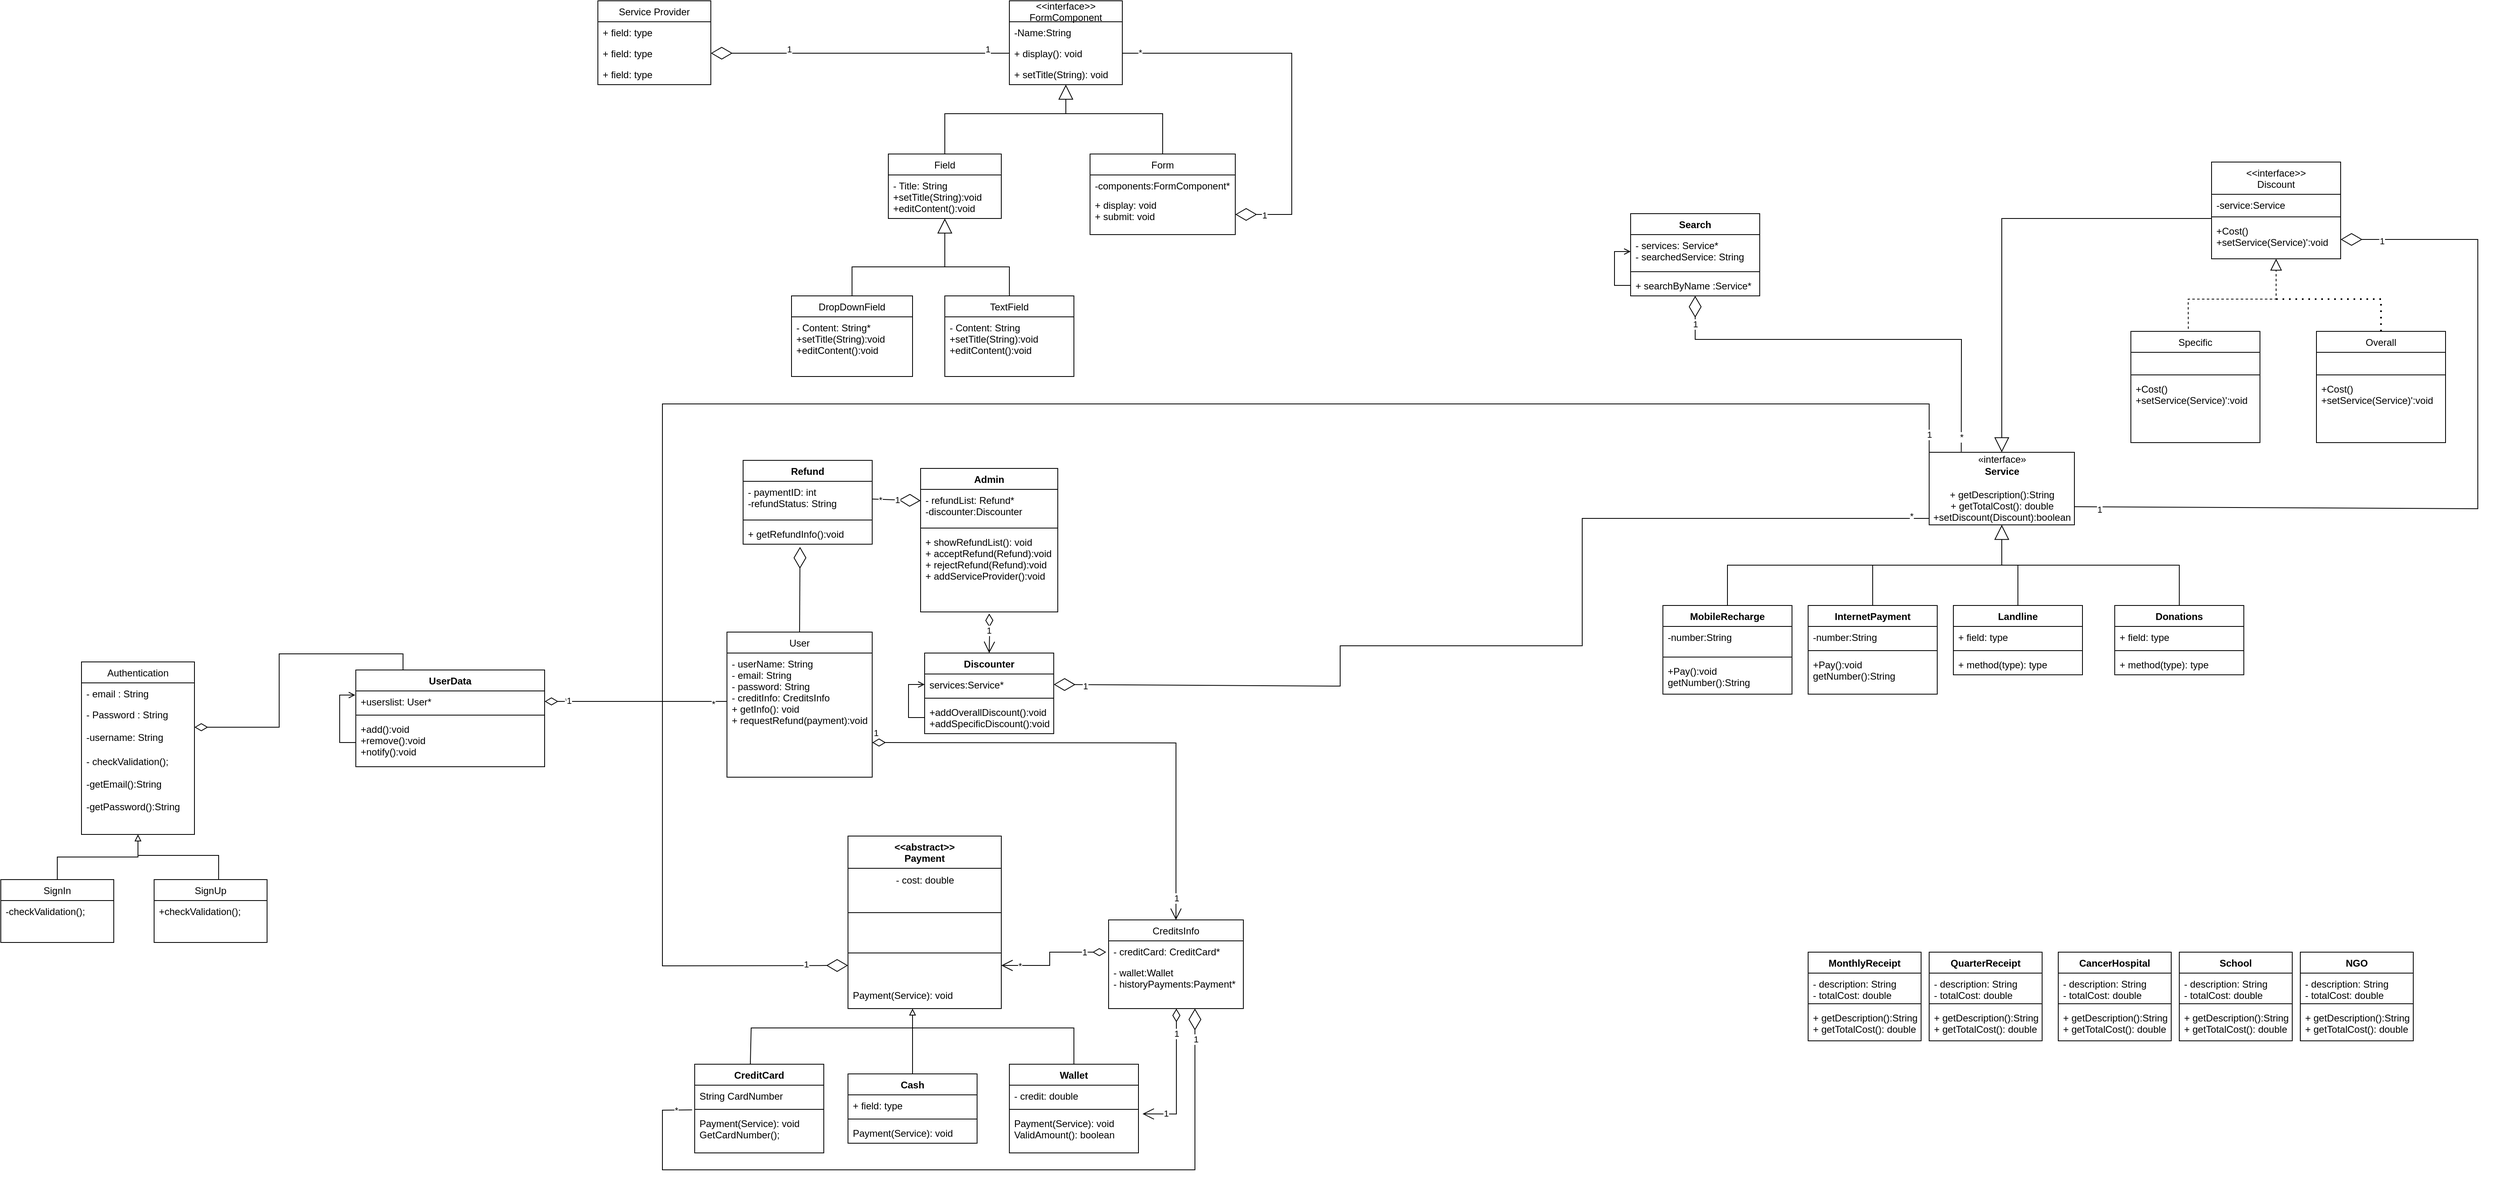 <mxfile version="20.2.3" type="device"><diagram id="C5RBs43oDa-KdzZeNtuy" name="Page-1"><mxGraphModel dx="3666" dy="1890" grid="1" gridSize="10" guides="1" tooltips="1" connect="1" arrows="1" fold="1" page="1" pageScale="1" pageWidth="827" pageHeight="1169" math="0" shadow="0"><root><mxCell id="WIyWlLk6GJQsqaUBKTNV-0"/><mxCell id="WIyWlLk6GJQsqaUBKTNV-1" parent="WIyWlLk6GJQsqaUBKTNV-0"/><mxCell id="HefQ7iWoNvamnwe7MAIj-0" value="«interface»&lt;br&gt;&lt;b&gt;Service&lt;/b&gt;&lt;br&gt;&lt;br&gt;+ getDescription():String&lt;br&gt;+ getTotalCost(): double&lt;br&gt;+setDiscount(Discount):boolean" style="html=1;" parent="WIyWlLk6GJQsqaUBKTNV-1" vertex="1"><mxGeometry x="50" y="20" width="180" height="90" as="geometry"/></mxCell><mxCell id="gguCtRgFCR32gt8CddoW-0" value="MonthlyReceipt" style="swimlane;fontStyle=1;align=center;verticalAlign=top;childLayout=stackLayout;horizontal=1;startSize=26;horizontalStack=0;resizeParent=1;resizeParentMax=0;resizeLast=0;collapsible=1;marginBottom=0;" parent="WIyWlLk6GJQsqaUBKTNV-1" vertex="1"><mxGeometry x="-100" y="640" width="140" height="110" as="geometry"/></mxCell><mxCell id="gguCtRgFCR32gt8CddoW-1" value="- description: String&#10;- totalCost: double" style="text;strokeColor=none;fillColor=none;align=left;verticalAlign=top;spacingLeft=4;spacingRight=4;overflow=hidden;rotatable=0;points=[[0,0.5],[1,0.5]];portConstraint=eastwest;" parent="gguCtRgFCR32gt8CddoW-0" vertex="1"><mxGeometry y="26" width="140" height="34" as="geometry"/></mxCell><mxCell id="gguCtRgFCR32gt8CddoW-2" value="" style="line;strokeWidth=1;fillColor=none;align=left;verticalAlign=middle;spacingTop=-1;spacingLeft=3;spacingRight=3;rotatable=0;labelPosition=right;points=[];portConstraint=eastwest;" parent="gguCtRgFCR32gt8CddoW-0" vertex="1"><mxGeometry y="60" width="140" height="8" as="geometry"/></mxCell><mxCell id="gguCtRgFCR32gt8CddoW-3" value="+ getDescription():String&#10;+ getTotalCost(): double" style="text;strokeColor=none;fillColor=none;align=left;verticalAlign=top;spacingLeft=4;spacingRight=4;overflow=hidden;rotatable=0;points=[[0,0.5],[1,0.5]];portConstraint=eastwest;" parent="gguCtRgFCR32gt8CddoW-0" vertex="1"><mxGeometry y="68" width="140" height="42" as="geometry"/></mxCell><mxCell id="gguCtRgFCR32gt8CddoW-4" value="QuarterReceipt" style="swimlane;fontStyle=1;align=center;verticalAlign=top;childLayout=stackLayout;horizontal=1;startSize=26;horizontalStack=0;resizeParent=1;resizeParentMax=0;resizeLast=0;collapsible=1;marginBottom=0;" parent="WIyWlLk6GJQsqaUBKTNV-1" vertex="1"><mxGeometry x="50" y="640" width="140" height="110" as="geometry"/></mxCell><mxCell id="gguCtRgFCR32gt8CddoW-5" value="- description: String&#10;- totalCost: double" style="text;strokeColor=none;fillColor=none;align=left;verticalAlign=top;spacingLeft=4;spacingRight=4;overflow=hidden;rotatable=0;points=[[0,0.5],[1,0.5]];portConstraint=eastwest;" parent="gguCtRgFCR32gt8CddoW-4" vertex="1"><mxGeometry y="26" width="140" height="34" as="geometry"/></mxCell><mxCell id="gguCtRgFCR32gt8CddoW-6" value="" style="line;strokeWidth=1;fillColor=none;align=left;verticalAlign=middle;spacingTop=-1;spacingLeft=3;spacingRight=3;rotatable=0;labelPosition=right;points=[];portConstraint=eastwest;" parent="gguCtRgFCR32gt8CddoW-4" vertex="1"><mxGeometry y="60" width="140" height="8" as="geometry"/></mxCell><mxCell id="gguCtRgFCR32gt8CddoW-7" value="+ getDescription():String&#10;+ getTotalCost(): double" style="text;strokeColor=none;fillColor=none;align=left;verticalAlign=top;spacingLeft=4;spacingRight=4;overflow=hidden;rotatable=0;points=[[0,0.5],[1,0.5]];portConstraint=eastwest;" parent="gguCtRgFCR32gt8CddoW-4" vertex="1"><mxGeometry y="68" width="140" height="42" as="geometry"/></mxCell><mxCell id="gguCtRgFCR32gt8CddoW-10" value="NGO" style="swimlane;fontStyle=1;align=center;verticalAlign=top;childLayout=stackLayout;horizontal=1;startSize=26;horizontalStack=0;resizeParent=1;resizeParentMax=0;resizeLast=0;collapsible=1;marginBottom=0;" parent="WIyWlLk6GJQsqaUBKTNV-1" vertex="1"><mxGeometry x="510" y="640" width="140" height="110" as="geometry"/></mxCell><mxCell id="gguCtRgFCR32gt8CddoW-11" value="- description: String&#10;- totalCost: double" style="text;strokeColor=none;fillColor=none;align=left;verticalAlign=top;spacingLeft=4;spacingRight=4;overflow=hidden;rotatable=0;points=[[0,0.5],[1,0.5]];portConstraint=eastwest;" parent="gguCtRgFCR32gt8CddoW-10" vertex="1"><mxGeometry y="26" width="140" height="34" as="geometry"/></mxCell><mxCell id="gguCtRgFCR32gt8CddoW-12" value="" style="line;strokeWidth=1;fillColor=none;align=left;verticalAlign=middle;spacingTop=-1;spacingLeft=3;spacingRight=3;rotatable=0;labelPosition=right;points=[];portConstraint=eastwest;" parent="gguCtRgFCR32gt8CddoW-10" vertex="1"><mxGeometry y="60" width="140" height="8" as="geometry"/></mxCell><mxCell id="gguCtRgFCR32gt8CddoW-13" value="+ getDescription():String&#10;+ getTotalCost(): double" style="text;strokeColor=none;fillColor=none;align=left;verticalAlign=top;spacingLeft=4;spacingRight=4;overflow=hidden;rotatable=0;points=[[0,0.5],[1,0.5]];portConstraint=eastwest;" parent="gguCtRgFCR32gt8CddoW-10" vertex="1"><mxGeometry y="68" width="140" height="42" as="geometry"/></mxCell><mxCell id="gguCtRgFCR32gt8CddoW-14" value="CancerHospital" style="swimlane;fontStyle=1;align=center;verticalAlign=top;childLayout=stackLayout;horizontal=1;startSize=26;horizontalStack=0;resizeParent=1;resizeParentMax=0;resizeLast=0;collapsible=1;marginBottom=0;" parent="WIyWlLk6GJQsqaUBKTNV-1" vertex="1"><mxGeometry x="210" y="640" width="140" height="110" as="geometry"/></mxCell><mxCell id="gguCtRgFCR32gt8CddoW-15" value="- description: String&#10;- totalCost: double" style="text;strokeColor=none;fillColor=none;align=left;verticalAlign=top;spacingLeft=4;spacingRight=4;overflow=hidden;rotatable=0;points=[[0,0.5],[1,0.5]];portConstraint=eastwest;" parent="gguCtRgFCR32gt8CddoW-14" vertex="1"><mxGeometry y="26" width="140" height="34" as="geometry"/></mxCell><mxCell id="gguCtRgFCR32gt8CddoW-16" value="" style="line;strokeWidth=1;fillColor=none;align=left;verticalAlign=middle;spacingTop=-1;spacingLeft=3;spacingRight=3;rotatable=0;labelPosition=right;points=[];portConstraint=eastwest;" parent="gguCtRgFCR32gt8CddoW-14" vertex="1"><mxGeometry y="60" width="140" height="8" as="geometry"/></mxCell><mxCell id="gguCtRgFCR32gt8CddoW-17" value="+ getDescription():String&#10;+ getTotalCost(): double" style="text;strokeColor=none;fillColor=none;align=left;verticalAlign=top;spacingLeft=4;spacingRight=4;overflow=hidden;rotatable=0;points=[[0,0.5],[1,0.5]];portConstraint=eastwest;" parent="gguCtRgFCR32gt8CddoW-14" vertex="1"><mxGeometry y="68" width="140" height="42" as="geometry"/></mxCell><mxCell id="gguCtRgFCR32gt8CddoW-18" value="School" style="swimlane;fontStyle=1;align=center;verticalAlign=top;childLayout=stackLayout;horizontal=1;startSize=26;horizontalStack=0;resizeParent=1;resizeParentMax=0;resizeLast=0;collapsible=1;marginBottom=0;" parent="WIyWlLk6GJQsqaUBKTNV-1" vertex="1"><mxGeometry x="360" y="640" width="140" height="110" as="geometry"/></mxCell><mxCell id="gguCtRgFCR32gt8CddoW-19" value="- description: String&#10;- totalCost: double" style="text;strokeColor=none;fillColor=none;align=left;verticalAlign=top;spacingLeft=4;spacingRight=4;overflow=hidden;rotatable=0;points=[[0,0.5],[1,0.5]];portConstraint=eastwest;" parent="gguCtRgFCR32gt8CddoW-18" vertex="1"><mxGeometry y="26" width="140" height="34" as="geometry"/></mxCell><mxCell id="gguCtRgFCR32gt8CddoW-20" value="" style="line;strokeWidth=1;fillColor=none;align=left;verticalAlign=middle;spacingTop=-1;spacingLeft=3;spacingRight=3;rotatable=0;labelPosition=right;points=[];portConstraint=eastwest;" parent="gguCtRgFCR32gt8CddoW-18" vertex="1"><mxGeometry y="60" width="140" height="8" as="geometry"/></mxCell><mxCell id="gguCtRgFCR32gt8CddoW-21" value="+ getDescription():String&#10;+ getTotalCost(): double" style="text;strokeColor=none;fillColor=none;align=left;verticalAlign=top;spacingLeft=4;spacingRight=4;overflow=hidden;rotatable=0;points=[[0,0.5],[1,0.5]];portConstraint=eastwest;" parent="gguCtRgFCR32gt8CddoW-18" vertex="1"><mxGeometry y="68" width="140" height="42" as="geometry"/></mxCell><mxCell id="gguCtRgFCR32gt8CddoW-83" value="User" style="swimlane;fontStyle=0;childLayout=stackLayout;horizontal=1;startSize=26;fillColor=none;horizontalStack=0;resizeParent=1;resizeParentMax=0;resizeLast=0;collapsible=1;marginBottom=0;" parent="WIyWlLk6GJQsqaUBKTNV-1" vertex="1"><mxGeometry x="-1440" y="243" width="180" height="180" as="geometry"/></mxCell><mxCell id="gguCtRgFCR32gt8CddoW-84" value="- userName: String&#10;- email: String&#10;- password: String&#10;- creditInfo: CreditsInfo&#10;+ getInfo(): void&#10;+ requestRefund(payment):void" style="text;strokeColor=none;fillColor=none;align=left;verticalAlign=top;spacingLeft=4;spacingRight=4;overflow=hidden;rotatable=0;points=[[0,0.5],[1,0.5]];portConstraint=eastwest;" parent="gguCtRgFCR32gt8CddoW-83" vertex="1"><mxGeometry y="26" width="180" height="154" as="geometry"/></mxCell><mxCell id="gguCtRgFCR32gt8CddoW-141" value="&lt;&lt;abstract&gt;&gt;&#10;Payment" style="swimlane;fontStyle=1;align=center;verticalAlign=top;childLayout=stackLayout;horizontal=1;startSize=40;horizontalStack=0;resizeParent=1;resizeParentMax=0;resizeLast=0;collapsible=1;marginBottom=0;" parent="WIyWlLk6GJQsqaUBKTNV-1" vertex="1"><mxGeometry x="-1290" y="496" width="190" height="214" as="geometry"/></mxCell><mxCell id="gguCtRgFCR32gt8CddoW-186" value="&lt;span style=&quot;text-align: left;&quot;&gt;- cost: double&lt;/span&gt;" style="text;html=1;align=center;verticalAlign=middle;resizable=0;points=[];autosize=1;strokeColor=none;fillColor=none;" parent="gguCtRgFCR32gt8CddoW-141" vertex="1"><mxGeometry y="40" width="190" height="30" as="geometry"/></mxCell><mxCell id="gguCtRgFCR32gt8CddoW-245" value="" style="line;strokeWidth=1;fillColor=none;align=left;verticalAlign=middle;spacingTop=-1;spacingLeft=3;spacingRight=3;rotatable=0;labelPosition=right;points=[];portConstraint=eastwest;" parent="gguCtRgFCR32gt8CddoW-141" vertex="1"><mxGeometry y="70" width="190" height="50" as="geometry"/></mxCell><mxCell id="gguCtRgFCR32gt8CddoW-142" value="" style="line;strokeWidth=1;fillColor=none;align=left;verticalAlign=middle;spacingTop=-1;spacingLeft=3;spacingRight=3;rotatable=0;labelPosition=right;points=[];portConstraint=eastwest;" parent="gguCtRgFCR32gt8CddoW-141" vertex="1"><mxGeometry y="120" width="190" height="50" as="geometry"/></mxCell><mxCell id="gguCtRgFCR32gt8CddoW-143" value="&#10;Payment(Service): void" style="text;strokeColor=none;fillColor=none;align=left;verticalAlign=top;spacingLeft=4;spacingRight=4;overflow=hidden;rotatable=0;points=[[0,0.5],[1,0.5]];portConstraint=eastwest;" parent="gguCtRgFCR32gt8CddoW-141" vertex="1"><mxGeometry y="170" width="190" height="44" as="geometry"/></mxCell><mxCell id="gguCtRgFCR32gt8CddoW-144" value="CreditCard" style="swimlane;fontStyle=1;align=center;verticalAlign=top;childLayout=stackLayout;horizontal=1;startSize=26;horizontalStack=0;resizeParent=1;resizeParentMax=0;resizeLast=0;collapsible=1;marginBottom=0;" parent="WIyWlLk6GJQsqaUBKTNV-1" vertex="1"><mxGeometry x="-1480" y="779" width="160" height="110" as="geometry"/></mxCell><mxCell id="gguCtRgFCR32gt8CddoW-145" value="String CardNumber" style="text;strokeColor=none;fillColor=none;align=left;verticalAlign=top;spacingLeft=4;spacingRight=4;overflow=hidden;rotatable=0;points=[[0,0.5],[1,0.5]];portConstraint=eastwest;" parent="gguCtRgFCR32gt8CddoW-144" vertex="1"><mxGeometry y="26" width="160" height="26" as="geometry"/></mxCell><mxCell id="gguCtRgFCR32gt8CddoW-146" value="" style="line;strokeWidth=1;fillColor=none;align=left;verticalAlign=middle;spacingTop=-1;spacingLeft=3;spacingRight=3;rotatable=0;labelPosition=right;points=[];portConstraint=eastwest;" parent="gguCtRgFCR32gt8CddoW-144" vertex="1"><mxGeometry y="52" width="160" height="8" as="geometry"/></mxCell><mxCell id="gguCtRgFCR32gt8CddoW-147" value="Payment(Service): void&#10;GetCardNumber();" style="text;strokeColor=none;fillColor=none;align=left;verticalAlign=top;spacingLeft=4;spacingRight=4;overflow=hidden;rotatable=0;points=[[0,0.5],[1,0.5]];portConstraint=eastwest;" parent="gguCtRgFCR32gt8CddoW-144" vertex="1"><mxGeometry y="60" width="160" height="50" as="geometry"/></mxCell><mxCell id="gguCtRgFCR32gt8CddoW-148" value="" style="endArrow=none;html=1;rounded=0;entryX=0.5;entryY=0;entryDx=0;entryDy=0;exitX=0.431;exitY=-0.004;exitDx=0;exitDy=0;exitPerimeter=0;" parent="WIyWlLk6GJQsqaUBKTNV-1" source="gguCtRgFCR32gt8CddoW-144" target="gguCtRgFCR32gt8CddoW-149" edge="1"><mxGeometry width="50" height="50" relative="1" as="geometry"><mxPoint x="-1450" y="734" as="sourcePoint"/><mxPoint x="-1210" y="734" as="targetPoint"/><Array as="points"><mxPoint x="-1410" y="734"/><mxPoint x="-1330" y="734"/><mxPoint x="-1210" y="734"/></Array></mxGeometry></mxCell><mxCell id="gguCtRgFCR32gt8CddoW-149" value="Cash" style="swimlane;fontStyle=1;align=center;verticalAlign=top;childLayout=stackLayout;horizontal=1;startSize=26;horizontalStack=0;resizeParent=1;resizeParentMax=0;resizeLast=0;collapsible=1;marginBottom=0;" parent="WIyWlLk6GJQsqaUBKTNV-1" vertex="1"><mxGeometry x="-1290" y="791" width="160" height="86" as="geometry"/></mxCell><mxCell id="gguCtRgFCR32gt8CddoW-150" value="+ field: type" style="text;strokeColor=none;fillColor=none;align=left;verticalAlign=top;spacingLeft=4;spacingRight=4;overflow=hidden;rotatable=0;points=[[0,0.5],[1,0.5]];portConstraint=eastwest;" parent="gguCtRgFCR32gt8CddoW-149" vertex="1"><mxGeometry y="26" width="160" height="26" as="geometry"/></mxCell><mxCell id="gguCtRgFCR32gt8CddoW-151" value="" style="line;strokeWidth=1;fillColor=none;align=left;verticalAlign=middle;spacingTop=-1;spacingLeft=3;spacingRight=3;rotatable=0;labelPosition=right;points=[];portConstraint=eastwest;" parent="gguCtRgFCR32gt8CddoW-149" vertex="1"><mxGeometry y="52" width="160" height="8" as="geometry"/></mxCell><mxCell id="gguCtRgFCR32gt8CddoW-152" value="Payment(Service): void" style="text;strokeColor=none;fillColor=none;align=left;verticalAlign=top;spacingLeft=4;spacingRight=4;overflow=hidden;rotatable=0;points=[[0,0.5],[1,0.5]];portConstraint=eastwest;" parent="gguCtRgFCR32gt8CddoW-149" vertex="1"><mxGeometry y="60" width="160" height="26" as="geometry"/></mxCell><mxCell id="gguCtRgFCR32gt8CddoW-153" value="" style="endArrow=none;html=1;rounded=0;entryX=0.5;entryY=0;entryDx=0;entryDy=0;" parent="WIyWlLk6GJQsqaUBKTNV-1" target="gguCtRgFCR32gt8CddoW-154" edge="1"><mxGeometry width="50" height="50" relative="1" as="geometry"><mxPoint x="-1210.0" y="734" as="sourcePoint"/><mxPoint x="-960" y="734" as="targetPoint"/><Array as="points"><mxPoint x="-1010" y="734"/></Array></mxGeometry></mxCell><mxCell id="gguCtRgFCR32gt8CddoW-154" value="Wallet" style="swimlane;fontStyle=1;align=center;verticalAlign=top;childLayout=stackLayout;horizontal=1;startSize=26;horizontalStack=0;resizeParent=1;resizeParentMax=0;resizeLast=0;collapsible=1;marginBottom=0;" parent="WIyWlLk6GJQsqaUBKTNV-1" vertex="1"><mxGeometry x="-1090" y="779" width="160" height="110" as="geometry"/></mxCell><mxCell id="gguCtRgFCR32gt8CddoW-155" value="- credit: double" style="text;strokeColor=none;fillColor=none;align=left;verticalAlign=top;spacingLeft=4;spacingRight=4;overflow=hidden;rotatable=0;points=[[0,0.5],[1,0.5]];portConstraint=eastwest;" parent="gguCtRgFCR32gt8CddoW-154" vertex="1"><mxGeometry y="26" width="160" height="26" as="geometry"/></mxCell><mxCell id="gguCtRgFCR32gt8CddoW-156" value="" style="line;strokeWidth=1;fillColor=none;align=left;verticalAlign=middle;spacingTop=-1;spacingLeft=3;spacingRight=3;rotatable=0;labelPosition=right;points=[];portConstraint=eastwest;" parent="gguCtRgFCR32gt8CddoW-154" vertex="1"><mxGeometry y="52" width="160" height="8" as="geometry"/></mxCell><mxCell id="gguCtRgFCR32gt8CddoW-157" value="Payment(Service): void&#10;ValidAmount(): boolean" style="text;strokeColor=none;fillColor=none;align=left;verticalAlign=top;spacingLeft=4;spacingRight=4;overflow=hidden;rotatable=0;points=[[0,0.5],[1,0.5]];portConstraint=eastwest;" parent="gguCtRgFCR32gt8CddoW-154" vertex="1"><mxGeometry y="60" width="160" height="50" as="geometry"/></mxCell><mxCell id="gguCtRgFCR32gt8CddoW-158" style="edgeStyle=orthogonalEdgeStyle;rounded=0;orthogonalLoop=1;jettySize=auto;html=1;endArrow=block;endFill=0;" parent="WIyWlLk6GJQsqaUBKTNV-1" edge="1"><mxGeometry relative="1" as="geometry"><mxPoint x="-1210" y="710" as="targetPoint"/><mxPoint x="-1210.0" y="739" as="sourcePoint"/><Array as="points"><mxPoint x="-1210" y="730"/><mxPoint x="-1210" y="730"/></Array></mxGeometry></mxCell><mxCell id="gguCtRgFCR32gt8CddoW-181" value="CreditsInfo" style="swimlane;fontStyle=0;childLayout=stackLayout;horizontal=1;startSize=26;fillColor=none;horizontalStack=0;resizeParent=1;resizeParentMax=0;resizeLast=0;collapsible=1;marginBottom=0;" parent="WIyWlLk6GJQsqaUBKTNV-1" vertex="1"><mxGeometry x="-967" y="600" width="167" height="110" as="geometry"/></mxCell><mxCell id="gguCtRgFCR32gt8CddoW-182" value="- creditCard: CreditCard*" style="text;strokeColor=none;fillColor=none;align=left;verticalAlign=top;spacingLeft=4;spacingRight=4;overflow=hidden;rotatable=0;points=[[0,0.5],[1,0.5]];portConstraint=eastwest;" parent="gguCtRgFCR32gt8CddoW-181" vertex="1"><mxGeometry y="26" width="167" height="26" as="geometry"/></mxCell><mxCell id="gguCtRgFCR32gt8CddoW-183" value="- wallet:Wallet&#10;- historyPayments:Payment*" style="text;strokeColor=none;fillColor=none;align=left;verticalAlign=top;spacingLeft=4;spacingRight=4;overflow=hidden;rotatable=0;points=[[0,0.5],[1,0.5]];portConstraint=eastwest;" parent="gguCtRgFCR32gt8CddoW-181" vertex="1"><mxGeometry y="52" width="167" height="58" as="geometry"/></mxCell><mxCell id="gguCtRgFCR32gt8CddoW-187" value="" style="endArrow=open;html=1;endSize=12;startArrow=diamondThin;startSize=14;startFill=0;edgeStyle=orthogonalEdgeStyle;align=left;verticalAlign=bottom;rounded=0;entryX=1.032;entryY=0.033;entryDx=0;entryDy=0;entryPerimeter=0;" parent="WIyWlLk6GJQsqaUBKTNV-1" target="gguCtRgFCR32gt8CddoW-157" edge="1"><mxGeometry x="-1" y="3" relative="1" as="geometry"><mxPoint x="-883" y="710" as="sourcePoint"/><mxPoint x="-850" y="840" as="targetPoint"/><Array as="points"><mxPoint x="-883" y="841"/></Array></mxGeometry></mxCell><mxCell id="gguCtRgFCR32gt8CddoW-188" value="1" style="edgeLabel;html=1;align=center;verticalAlign=middle;resizable=0;points=[];" parent="gguCtRgFCR32gt8CddoW-187" vertex="1" connectable="0"><mxGeometry x="0.665" y="-1" relative="1" as="geometry"><mxPoint as="offset"/></mxGeometry></mxCell><mxCell id="gguCtRgFCR32gt8CddoW-189" value="1" style="edgeLabel;html=1;align=center;verticalAlign=middle;resizable=0;points=[];" parent="gguCtRgFCR32gt8CddoW-187" vertex="1" connectable="0"><mxGeometry x="-0.645" relative="1" as="geometry"><mxPoint as="offset"/></mxGeometry></mxCell><mxCell id="gguCtRgFCR32gt8CddoW-190" value="" style="endArrow=diamondThin;endFill=0;endSize=24;html=1;rounded=0;exitX=-0.02;exitY=1.179;exitDx=0;exitDy=0;exitPerimeter=0;" parent="WIyWlLk6GJQsqaUBKTNV-1" source="gguCtRgFCR32gt8CddoW-145" edge="1"><mxGeometry width="160" relative="1" as="geometry"><mxPoint x="-870" y="820" as="sourcePoint"/><mxPoint x="-860" y="710" as="targetPoint"/><Array as="points"><mxPoint x="-1520" y="836"/><mxPoint x="-1520" y="910"/><mxPoint x="-860" y="910"/></Array></mxGeometry></mxCell><mxCell id="gguCtRgFCR32gt8CddoW-191" value="*" style="edgeLabel;html=1;align=center;verticalAlign=middle;resizable=0;points=[];" parent="gguCtRgFCR32gt8CddoW-190" vertex="1" connectable="0"><mxGeometry x="-0.959" relative="1" as="geometry"><mxPoint as="offset"/></mxGeometry></mxCell><mxCell id="gguCtRgFCR32gt8CddoW-192" value="1" style="edgeLabel;html=1;align=center;verticalAlign=middle;resizable=0;points=[];" parent="gguCtRgFCR32gt8CddoW-190" vertex="1" connectable="0"><mxGeometry x="0.923" y="-1" relative="1" as="geometry"><mxPoint as="offset"/></mxGeometry></mxCell><mxCell id="gguCtRgFCR32gt8CddoW-193" value="1" style="endArrow=open;html=1;endSize=12;startArrow=diamondThin;startSize=14;startFill=0;edgeStyle=orthogonalEdgeStyle;align=left;verticalAlign=bottom;rounded=0;entryX=0.5;entryY=0;entryDx=0;entryDy=0;" parent="WIyWlLk6GJQsqaUBKTNV-1" target="gguCtRgFCR32gt8CddoW-181" edge="1"><mxGeometry x="-1" y="3" relative="1" as="geometry"><mxPoint x="-1260" y="380" as="sourcePoint"/><mxPoint x="-1100" y="380" as="targetPoint"/></mxGeometry></mxCell><mxCell id="gguCtRgFCR32gt8CddoW-194" value="1" style="edgeLabel;html=1;align=center;verticalAlign=middle;resizable=0;points=[];" parent="gguCtRgFCR32gt8CddoW-193" vertex="1" connectable="0"><mxGeometry x="0.91" relative="1" as="geometry"><mxPoint as="offset"/></mxGeometry></mxCell><mxCell id="gguCtRgFCR32gt8CddoW-196" value="" style="endArrow=open;html=1;endSize=12;startArrow=diamondThin;startSize=14;startFill=0;edgeStyle=orthogonalEdgeStyle;align=left;verticalAlign=bottom;rounded=0;entryX=1;entryY=0.75;entryDx=0;entryDy=0;" parent="WIyWlLk6GJQsqaUBKTNV-1" target="gguCtRgFCR32gt8CddoW-141" edge="1"><mxGeometry x="-1" relative="1" as="geometry"><mxPoint x="-970" y="640" as="sourcePoint"/><mxPoint x="-1110" y="650" as="targetPoint"/><Array as="points"><mxPoint x="-1040" y="640"/><mxPoint x="-1040" y="657"/></Array><mxPoint as="offset"/></mxGeometry></mxCell><mxCell id="gguCtRgFCR32gt8CddoW-197" value="1" style="edgeLabel;html=1;align=center;verticalAlign=middle;resizable=0;points=[];" parent="gguCtRgFCR32gt8CddoW-196" vertex="1" connectable="0"><mxGeometry x="-0.622" relative="1" as="geometry"><mxPoint as="offset"/></mxGeometry></mxCell><mxCell id="gguCtRgFCR32gt8CddoW-198" value="*" style="edgeLabel;html=1;align=center;verticalAlign=middle;resizable=0;points=[];" parent="gguCtRgFCR32gt8CddoW-196" vertex="1" connectable="0"><mxGeometry x="0.695" relative="1" as="geometry"><mxPoint as="offset"/></mxGeometry></mxCell><mxCell id="gguCtRgFCR32gt8CddoW-217" value="Specific" style="swimlane;fontStyle=0;align=center;verticalAlign=top;childLayout=stackLayout;horizontal=1;startSize=26;horizontalStack=0;resizeParent=1;resizeLast=0;collapsible=1;marginBottom=0;rounded=0;shadow=0;strokeWidth=1;" parent="WIyWlLk6GJQsqaUBKTNV-1" vertex="1"><mxGeometry x="300" y="-130" width="160" height="138" as="geometry"><mxRectangle x="130" y="380" width="160" height="26" as="alternateBounds"/></mxGeometry></mxCell><mxCell id="gguCtRgFCR32gt8CddoW-218" value=" " style="text;align=left;verticalAlign=top;spacingLeft=4;spacingRight=4;overflow=hidden;rotatable=0;points=[[0,0.5],[1,0.5]];portConstraint=eastwest;rounded=0;shadow=0;html=0;" parent="gguCtRgFCR32gt8CddoW-217" vertex="1"><mxGeometry y="26" width="160" height="24" as="geometry"/></mxCell><mxCell id="gguCtRgFCR32gt8CddoW-219" value="" style="line;html=1;strokeWidth=1;align=left;verticalAlign=middle;spacingTop=-1;spacingLeft=3;spacingRight=3;rotatable=0;labelPosition=right;points=[];portConstraint=eastwest;" parent="gguCtRgFCR32gt8CddoW-217" vertex="1"><mxGeometry y="50" width="160" height="8" as="geometry"/></mxCell><mxCell id="gguCtRgFCR32gt8CddoW-220" value="+Cost()&#10;+setService(Service)':void" style="text;align=left;verticalAlign=top;spacingLeft=4;spacingRight=4;overflow=hidden;rotatable=0;points=[[0,0.5],[1,0.5]];portConstraint=eastwest;" parent="gguCtRgFCR32gt8CddoW-217" vertex="1"><mxGeometry y="58" width="160" height="42" as="geometry"/></mxCell><mxCell id="gguCtRgFCR32gt8CddoW-221" value="&lt;&lt;interface&gt;&gt;&#10;Discount" style="swimlane;fontStyle=0;align=center;verticalAlign=top;childLayout=stackLayout;horizontal=1;startSize=40;horizontalStack=0;resizeParent=1;resizeLast=0;collapsible=1;marginBottom=0;rounded=0;shadow=0;strokeWidth=1;" parent="WIyWlLk6GJQsqaUBKTNV-1" vertex="1"><mxGeometry x="400" y="-340" width="160" height="120" as="geometry"><mxRectangle x="130" y="380" width="160" height="26" as="alternateBounds"/></mxGeometry></mxCell><mxCell id="gguCtRgFCR32gt8CddoW-222" value="-service:Service" style="text;align=left;verticalAlign=top;spacingLeft=4;spacingRight=4;overflow=hidden;rotatable=0;points=[[0,0.5],[1,0.5]];portConstraint=eastwest;rounded=0;shadow=0;html=0;" parent="gguCtRgFCR32gt8CddoW-221" vertex="1"><mxGeometry y="40" width="160" height="24" as="geometry"/></mxCell><mxCell id="gguCtRgFCR32gt8CddoW-223" value="" style="line;html=1;strokeWidth=1;align=left;verticalAlign=middle;spacingTop=-1;spacingLeft=3;spacingRight=3;rotatable=0;labelPosition=right;points=[];portConstraint=eastwest;" parent="gguCtRgFCR32gt8CddoW-221" vertex="1"><mxGeometry y="64" width="160" height="8" as="geometry"/></mxCell><mxCell id="gguCtRgFCR32gt8CddoW-224" value="+Cost()&#10;+setService(Service)':void" style="text;align=left;verticalAlign=top;spacingLeft=4;spacingRight=4;overflow=hidden;rotatable=0;points=[[0,0.5],[1,0.5]];portConstraint=eastwest;" parent="gguCtRgFCR32gt8CddoW-221" vertex="1"><mxGeometry y="72" width="160" height="48" as="geometry"/></mxCell><mxCell id="gguCtRgFCR32gt8CddoW-225" value="Overall" style="swimlane;fontStyle=0;align=center;verticalAlign=top;childLayout=stackLayout;horizontal=1;startSize=26;horizontalStack=0;resizeParent=1;resizeLast=0;collapsible=1;marginBottom=0;rounded=0;shadow=0;strokeWidth=1;" parent="WIyWlLk6GJQsqaUBKTNV-1" vertex="1"><mxGeometry x="530" y="-130" width="160" height="138" as="geometry"><mxRectangle x="130" y="380" width="160" height="26" as="alternateBounds"/></mxGeometry></mxCell><mxCell id="gguCtRgFCR32gt8CddoW-226" value=" " style="text;align=left;verticalAlign=top;spacingLeft=4;spacingRight=4;overflow=hidden;rotatable=0;points=[[0,0.5],[1,0.5]];portConstraint=eastwest;rounded=0;shadow=0;html=0;" parent="gguCtRgFCR32gt8CddoW-225" vertex="1"><mxGeometry y="26" width="160" height="24" as="geometry"/></mxCell><mxCell id="gguCtRgFCR32gt8CddoW-227" value="" style="line;html=1;strokeWidth=1;align=left;verticalAlign=middle;spacingTop=-1;spacingLeft=3;spacingRight=3;rotatable=0;labelPosition=right;points=[];portConstraint=eastwest;" parent="gguCtRgFCR32gt8CddoW-225" vertex="1"><mxGeometry y="50" width="160" height="8" as="geometry"/></mxCell><mxCell id="gguCtRgFCR32gt8CddoW-228" value="+Cost()&#10;+setService(Service)':void" style="text;align=left;verticalAlign=top;spacingLeft=4;spacingRight=4;overflow=hidden;rotatable=0;points=[[0,0.5],[1,0.5]];portConstraint=eastwest;" parent="gguCtRgFCR32gt8CddoW-225" vertex="1"><mxGeometry y="58" width="160" height="42" as="geometry"/></mxCell><mxCell id="gguCtRgFCR32gt8CddoW-229" value="" style="endArrow=block;dashed=1;endFill=0;endSize=12;html=1;rounded=0;entryX=0.5;entryY=1;entryDx=0;entryDy=0;exitX=0.445;exitY=-0.023;exitDx=0;exitDy=0;exitPerimeter=0;" parent="WIyWlLk6GJQsqaUBKTNV-1" source="gguCtRgFCR32gt8CddoW-217" target="gguCtRgFCR32gt8CddoW-221" edge="1"><mxGeometry width="160" relative="1" as="geometry"><mxPoint x="340" y="-160" as="sourcePoint"/><mxPoint x="500" y="-160" as="targetPoint"/><Array as="points"><mxPoint x="371" y="-170"/><mxPoint x="480" y="-170"/></Array></mxGeometry></mxCell><mxCell id="gguCtRgFCR32gt8CddoW-230" value="" style="endArrow=none;dashed=1;html=1;dashPattern=1 3;strokeWidth=2;rounded=0;exitX=0.5;exitY=0;exitDx=0;exitDy=0;" parent="WIyWlLk6GJQsqaUBKTNV-1" source="gguCtRgFCR32gt8CddoW-225" edge="1"><mxGeometry width="50" height="50" relative="1" as="geometry"><mxPoint x="590" y="-170" as="sourcePoint"/><mxPoint x="480" y="-170" as="targetPoint"/><Array as="points"><mxPoint x="610" y="-170"/></Array></mxGeometry></mxCell><mxCell id="gguCtRgFCR32gt8CddoW-231" value="" style="endArrow=block;endSize=16;endFill=0;html=1;rounded=0;entryX=0.5;entryY=0;entryDx=0;entryDy=0;" parent="WIyWlLk6GJQsqaUBKTNV-1" target="HefQ7iWoNvamnwe7MAIj-0" edge="1"><mxGeometry width="160" relative="1" as="geometry"><mxPoint x="400" y="-270" as="sourcePoint"/><mxPoint x="170" y="-100" as="targetPoint"/><Array as="points"><mxPoint x="140" y="-270"/></Array></mxGeometry></mxCell><mxCell id="gguCtRgFCR32gt8CddoW-232" value="" style="endArrow=diamondThin;endFill=0;endSize=24;html=1;rounded=0;entryX=1;entryY=0.5;entryDx=0;entryDy=0;exitX=1;exitY=0.75;exitDx=0;exitDy=0;" parent="WIyWlLk6GJQsqaUBKTNV-1" source="HefQ7iWoNvamnwe7MAIj-0" target="gguCtRgFCR32gt8CddoW-224" edge="1"><mxGeometry width="160" relative="1" as="geometry"><mxPoint x="600" y="-290" as="sourcePoint"/><mxPoint x="760" y="-290" as="targetPoint"/><Array as="points"><mxPoint x="730" y="90"/><mxPoint x="730" y="-244"/></Array></mxGeometry></mxCell><mxCell id="gguCtRgFCR32gt8CddoW-233" value="1" style="edgeLabel;html=1;align=center;verticalAlign=middle;resizable=0;points=[];" parent="gguCtRgFCR32gt8CddoW-232" vertex="1" connectable="0"><mxGeometry x="-0.938" y="-3" relative="1" as="geometry"><mxPoint as="offset"/></mxGeometry></mxCell><mxCell id="gguCtRgFCR32gt8CddoW-234" value="1" style="edgeLabel;html=1;align=center;verticalAlign=middle;resizable=0;points=[];" parent="gguCtRgFCR32gt8CddoW-232" vertex="1" connectable="0"><mxGeometry x="0.899" y="2" relative="1" as="geometry"><mxPoint as="offset"/></mxGeometry></mxCell><mxCell id="gguCtRgFCR32gt8CddoW-235" value="Search" style="swimlane;fontStyle=1;align=center;verticalAlign=top;childLayout=stackLayout;horizontal=1;startSize=26;horizontalStack=0;resizeParent=1;resizeParentMax=0;resizeLast=0;collapsible=1;marginBottom=0;" parent="WIyWlLk6GJQsqaUBKTNV-1" vertex="1"><mxGeometry x="-320" y="-276" width="160" height="102" as="geometry"/></mxCell><mxCell id="gguCtRgFCR32gt8CddoW-236" value="- services: Service*&#10;- searchedService: String" style="text;strokeColor=none;fillColor=none;align=left;verticalAlign=top;spacingLeft=4;spacingRight=4;overflow=hidden;rotatable=0;points=[[0,0.5],[1,0.5]];portConstraint=eastwest;" parent="gguCtRgFCR32gt8CddoW-235" vertex="1"><mxGeometry y="26" width="160" height="42" as="geometry"/></mxCell><mxCell id="gguCtRgFCR32gt8CddoW-237" value="" style="line;strokeWidth=1;fillColor=none;align=left;verticalAlign=middle;spacingTop=-1;spacingLeft=3;spacingRight=3;rotatable=0;labelPosition=right;points=[];portConstraint=eastwest;" parent="gguCtRgFCR32gt8CddoW-235" vertex="1"><mxGeometry y="68" width="160" height="8" as="geometry"/></mxCell><mxCell id="6RtjnAThD4UF2IL7-Zdi-1" style="edgeStyle=orthogonalEdgeStyle;rounded=0;orthogonalLoop=1;jettySize=auto;html=1;entryX=0;entryY=0.5;entryDx=0;entryDy=0;endArrow=open;endFill=0;" parent="gguCtRgFCR32gt8CddoW-235" source="gguCtRgFCR32gt8CddoW-238" target="gguCtRgFCR32gt8CddoW-236" edge="1"><mxGeometry relative="1" as="geometry"/></mxCell><mxCell id="gguCtRgFCR32gt8CddoW-238" value="+ searchByName :Service*" style="text;strokeColor=none;fillColor=none;align=left;verticalAlign=top;spacingLeft=4;spacingRight=4;overflow=hidden;rotatable=0;points=[[0,0.5],[1,0.5]];portConstraint=eastwest;" parent="gguCtRgFCR32gt8CddoW-235" vertex="1"><mxGeometry y="76" width="160" height="26" as="geometry"/></mxCell><mxCell id="gguCtRgFCR32gt8CddoW-240" value="" style="endArrow=diamondThin;endFill=0;endSize=24;html=1;rounded=0;exitX=0.221;exitY=-0.007;exitDx=0;exitDy=0;exitPerimeter=0;" parent="WIyWlLk6GJQsqaUBKTNV-1" source="HefQ7iWoNvamnwe7MAIj-0" target="gguCtRgFCR32gt8CddoW-238" edge="1"><mxGeometry width="160" relative="1" as="geometry"><mxPoint x="-200" y="-80" as="sourcePoint"/><mxPoint x="-40" y="-80" as="targetPoint"/><Array as="points"><mxPoint x="90" y="-120"/><mxPoint x="-240" y="-120"/></Array></mxGeometry></mxCell><mxCell id="gguCtRgFCR32gt8CddoW-241" value="1" style="edgeLabel;html=1;align=center;verticalAlign=middle;resizable=0;points=[];" parent="gguCtRgFCR32gt8CddoW-240" vertex="1" connectable="0"><mxGeometry x="0.867" relative="1" as="geometry"><mxPoint as="offset"/></mxGeometry></mxCell><mxCell id="gguCtRgFCR32gt8CddoW-242" value="*" style="edgeLabel;html=1;align=center;verticalAlign=middle;resizable=0;points=[];" parent="gguCtRgFCR32gt8CddoW-240" vertex="1" connectable="0"><mxGeometry x="-0.929" relative="1" as="geometry"><mxPoint as="offset"/></mxGeometry></mxCell><mxCell id="gguCtRgFCR32gt8CddoW-244" value="" style="endArrow=diamondThin;endFill=0;endSize=24;html=1;rounded=0;entryX=0;entryY=0.75;entryDx=0;entryDy=0;exitX=0;exitY=0;exitDx=0;exitDy=0;" parent="WIyWlLk6GJQsqaUBKTNV-1" source="HefQ7iWoNvamnwe7MAIj-0" target="gguCtRgFCR32gt8CddoW-141" edge="1"><mxGeometry width="160" relative="1" as="geometry"><mxPoint x="-280" y="-20" as="sourcePoint"/><mxPoint x="-440" y="-20" as="targetPoint"/><Array as="points"><mxPoint x="50" y="-40"/><mxPoint x="-1520" y="-40"/><mxPoint x="-1520" y="657"/></Array></mxGeometry></mxCell><mxCell id="gguCtRgFCR32gt8CddoW-246" value="1" style="edgeLabel;html=1;align=center;verticalAlign=middle;resizable=0;points=[];" parent="gguCtRgFCR32gt8CddoW-244" vertex="1" connectable="0"><mxGeometry x="0.959" y="2" relative="1" as="geometry"><mxPoint as="offset"/></mxGeometry></mxCell><mxCell id="gguCtRgFCR32gt8CddoW-247" value="1" style="edgeLabel;html=1;align=center;verticalAlign=middle;resizable=0;points=[];" parent="gguCtRgFCR32gt8CddoW-244" vertex="1" connectable="0"><mxGeometry x="-0.983" y="-3" relative="1" as="geometry"><mxPoint x="-3" y="-1" as="offset"/></mxGeometry></mxCell><mxCell id="gguCtRgFCR32gt8CddoW-248" value="Refund" style="swimlane;fontStyle=1;align=center;verticalAlign=top;childLayout=stackLayout;horizontal=1;startSize=26;horizontalStack=0;resizeParent=1;resizeParentMax=0;resizeLast=0;collapsible=1;marginBottom=0;" parent="WIyWlLk6GJQsqaUBKTNV-1" vertex="1"><mxGeometry x="-1420" y="30" width="160" height="104" as="geometry"/></mxCell><mxCell id="gguCtRgFCR32gt8CddoW-249" value="- paymentID: int&#10;-refundStatus: String" style="text;strokeColor=none;fillColor=none;align=left;verticalAlign=top;spacingLeft=4;spacingRight=4;overflow=hidden;rotatable=0;points=[[0,0.5],[1,0.5]];portConstraint=eastwest;" parent="gguCtRgFCR32gt8CddoW-248" vertex="1"><mxGeometry y="26" width="160" height="44" as="geometry"/></mxCell><mxCell id="gguCtRgFCR32gt8CddoW-250" value="" style="line;strokeWidth=1;fillColor=none;align=left;verticalAlign=middle;spacingTop=-1;spacingLeft=3;spacingRight=3;rotatable=0;labelPosition=right;points=[];portConstraint=eastwest;" parent="gguCtRgFCR32gt8CddoW-248" vertex="1"><mxGeometry y="70" width="160" height="8" as="geometry"/></mxCell><mxCell id="gguCtRgFCR32gt8CddoW-251" value="+ getRefundInfo():void" style="text;strokeColor=none;fillColor=none;align=left;verticalAlign=top;spacingLeft=4;spacingRight=4;overflow=hidden;rotatable=0;points=[[0,0.5],[1,0.5]];portConstraint=eastwest;" parent="gguCtRgFCR32gt8CddoW-248" vertex="1"><mxGeometry y="78" width="160" height="26" as="geometry"/></mxCell><mxCell id="gguCtRgFCR32gt8CddoW-252" value="" style="endArrow=diamondThin;endFill=0;endSize=24;html=1;rounded=0;entryX=0.441;entryY=1.131;entryDx=0;entryDy=0;exitX=0.5;exitY=0;exitDx=0;exitDy=0;entryPerimeter=0;" parent="WIyWlLk6GJQsqaUBKTNV-1" source="gguCtRgFCR32gt8CddoW-83" target="gguCtRgFCR32gt8CddoW-251" edge="1"><mxGeometry width="160" relative="1" as="geometry"><mxPoint x="-1360" y="180" as="sourcePoint"/><mxPoint x="-1200" y="180" as="targetPoint"/></mxGeometry></mxCell><mxCell id="sc6JSDxLD0veuhEdPOMX-0" value="Admin" style="swimlane;fontStyle=1;align=center;verticalAlign=top;childLayout=stackLayout;horizontal=1;startSize=26;horizontalStack=0;resizeParent=1;resizeParentMax=0;resizeLast=0;collapsible=1;marginBottom=0;" parent="WIyWlLk6GJQsqaUBKTNV-1" vertex="1"><mxGeometry x="-1200" y="40" width="170" height="178" as="geometry"/></mxCell><mxCell id="sc6JSDxLD0veuhEdPOMX-1" value="- refundList: Refund*&#10;-discounter:Discounter" style="text;strokeColor=none;fillColor=none;align=left;verticalAlign=top;spacingLeft=4;spacingRight=4;overflow=hidden;rotatable=0;points=[[0,0.5],[1,0.5]];portConstraint=eastwest;" parent="sc6JSDxLD0veuhEdPOMX-0" vertex="1"><mxGeometry y="26" width="170" height="44" as="geometry"/></mxCell><mxCell id="sc6JSDxLD0veuhEdPOMX-2" value="" style="line;strokeWidth=1;fillColor=none;align=left;verticalAlign=middle;spacingTop=-1;spacingLeft=3;spacingRight=3;rotatable=0;labelPosition=right;points=[];portConstraint=eastwest;" parent="sc6JSDxLD0veuhEdPOMX-0" vertex="1"><mxGeometry y="70" width="170" height="8" as="geometry"/></mxCell><mxCell id="sc6JSDxLD0veuhEdPOMX-3" value="+ showRefundList(): void&#10;+ acceptRefund(Refund):void&#10;+ rejectRefund(Refund):void&#10;+ addServiceProvider():void&#10;" style="text;strokeColor=none;fillColor=none;align=left;verticalAlign=top;spacingLeft=4;spacingRight=4;overflow=hidden;rotatable=0;points=[[0,0.5],[1,0.5]];portConstraint=eastwest;" parent="sc6JSDxLD0veuhEdPOMX-0" vertex="1"><mxGeometry y="78" width="170" height="100" as="geometry"/></mxCell><mxCell id="sc6JSDxLD0veuhEdPOMX-4" value="" style="endArrow=diamondThin;endFill=0;endSize=24;html=1;rounded=0;exitX=1;exitY=0.5;exitDx=0;exitDy=0;" parent="WIyWlLk6GJQsqaUBKTNV-1" source="gguCtRgFCR32gt8CddoW-249" edge="1"><mxGeometry width="160" relative="1" as="geometry"><mxPoint x="-1230" y="190" as="sourcePoint"/><mxPoint x="-1200" y="80" as="targetPoint"/></mxGeometry></mxCell><mxCell id="sc6JSDxLD0veuhEdPOMX-6" value="*" style="edgeLabel;html=1;align=center;verticalAlign=middle;resizable=0;points=[];" parent="sc6JSDxLD0veuhEdPOMX-4" vertex="1" connectable="0"><mxGeometry x="-0.661" relative="1" as="geometry"><mxPoint as="offset"/></mxGeometry></mxCell><mxCell id="sc6JSDxLD0veuhEdPOMX-7" value="1" style="edgeLabel;html=1;align=center;verticalAlign=middle;resizable=0;points=[];" parent="sc6JSDxLD0veuhEdPOMX-4" vertex="1" connectable="0"><mxGeometry x="0.041" relative="1" as="geometry"><mxPoint as="offset"/></mxGeometry></mxCell><mxCell id="7OQhZvcJG2Yff7YvxG0x-13" value="Service Provider" style="swimlane;fontStyle=0;childLayout=stackLayout;horizontal=1;startSize=26;fillColor=none;horizontalStack=0;resizeParent=1;resizeParentMax=0;resizeLast=0;collapsible=1;marginBottom=0;" parent="WIyWlLk6GJQsqaUBKTNV-1" vertex="1"><mxGeometry x="-1600" y="-540" width="140" height="104" as="geometry"/></mxCell><mxCell id="7OQhZvcJG2Yff7YvxG0x-14" value="+ field: type" style="text;strokeColor=none;fillColor=none;align=left;verticalAlign=top;spacingLeft=4;spacingRight=4;overflow=hidden;rotatable=0;points=[[0,0.5],[1,0.5]];portConstraint=eastwest;" parent="7OQhZvcJG2Yff7YvxG0x-13" vertex="1"><mxGeometry y="26" width="140" height="26" as="geometry"/></mxCell><mxCell id="7OQhZvcJG2Yff7YvxG0x-15" value="+ field: type" style="text;strokeColor=none;fillColor=none;align=left;verticalAlign=top;spacingLeft=4;spacingRight=4;overflow=hidden;rotatable=0;points=[[0,0.5],[1,0.5]];portConstraint=eastwest;" parent="7OQhZvcJG2Yff7YvxG0x-13" vertex="1"><mxGeometry y="52" width="140" height="26" as="geometry"/></mxCell><mxCell id="7OQhZvcJG2Yff7YvxG0x-16" value="+ field: type" style="text;strokeColor=none;fillColor=none;align=left;verticalAlign=top;spacingLeft=4;spacingRight=4;overflow=hidden;rotatable=0;points=[[0,0.5],[1,0.5]];portConstraint=eastwest;" parent="7OQhZvcJG2Yff7YvxG0x-13" vertex="1"><mxGeometry y="78" width="140" height="26" as="geometry"/></mxCell><mxCell id="7OQhZvcJG2Yff7YvxG0x-17" value="&lt;&lt;interface&gt;&gt;&#10;FormComponent" style="swimlane;fontStyle=0;childLayout=stackLayout;horizontal=1;startSize=26;fillColor=none;horizontalStack=0;resizeParent=1;resizeParentMax=0;resizeLast=0;collapsible=1;marginBottom=0;" parent="WIyWlLk6GJQsqaUBKTNV-1" vertex="1"><mxGeometry x="-1090" y="-540" width="140" height="104" as="geometry"/></mxCell><mxCell id="7OQhZvcJG2Yff7YvxG0x-18" value="-Name:String" style="text;strokeColor=none;fillColor=none;align=left;verticalAlign=top;spacingLeft=4;spacingRight=4;overflow=hidden;rotatable=0;points=[[0,0.5],[1,0.5]];portConstraint=eastwest;" parent="7OQhZvcJG2Yff7YvxG0x-17" vertex="1"><mxGeometry y="26" width="140" height="26" as="geometry"/></mxCell><mxCell id="7OQhZvcJG2Yff7YvxG0x-19" value="+ display(): void" style="text;strokeColor=none;fillColor=none;align=left;verticalAlign=top;spacingLeft=4;spacingRight=4;overflow=hidden;rotatable=0;points=[[0,0.5],[1,0.5]];portConstraint=eastwest;" parent="7OQhZvcJG2Yff7YvxG0x-17" vertex="1"><mxGeometry y="52" width="140" height="26" as="geometry"/></mxCell><mxCell id="7OQhZvcJG2Yff7YvxG0x-20" value="+ setTitle(String): void" style="text;strokeColor=none;fillColor=none;align=left;verticalAlign=top;spacingLeft=4;spacingRight=4;overflow=hidden;rotatable=0;points=[[0,0.5],[1,0.5]];portConstraint=eastwest;" parent="7OQhZvcJG2Yff7YvxG0x-17" vertex="1"><mxGeometry y="78" width="140" height="26" as="geometry"/></mxCell><mxCell id="7OQhZvcJG2Yff7YvxG0x-21" value="Form" style="swimlane;fontStyle=0;childLayout=stackLayout;horizontal=1;startSize=26;fillColor=none;horizontalStack=0;resizeParent=1;resizeParentMax=0;resizeLast=0;collapsible=1;marginBottom=0;" parent="WIyWlLk6GJQsqaUBKTNV-1" vertex="1"><mxGeometry x="-990" y="-350" width="180" height="100" as="geometry"><mxRectangle x="-930" y="-278" width="70" height="30" as="alternateBounds"/></mxGeometry></mxCell><mxCell id="7OQhZvcJG2Yff7YvxG0x-22" value="-components:FormComponent*" style="text;strokeColor=none;fillColor=none;align=left;verticalAlign=top;spacingLeft=4;spacingRight=4;overflow=hidden;rotatable=0;points=[[0,0.5],[1,0.5]];portConstraint=eastwest;" parent="7OQhZvcJG2Yff7YvxG0x-21" vertex="1"><mxGeometry y="26" width="180" height="24" as="geometry"/></mxCell><mxCell id="7OQhZvcJG2Yff7YvxG0x-23" value="+ display: void&#10;+ submit: void" style="text;strokeColor=none;fillColor=none;align=left;verticalAlign=top;spacingLeft=4;spacingRight=4;overflow=hidden;rotatable=0;points=[[0,0.5],[1,0.5]];portConstraint=eastwest;" parent="7OQhZvcJG2Yff7YvxG0x-21" vertex="1"><mxGeometry y="50" width="180" height="50" as="geometry"/></mxCell><mxCell id="7OQhZvcJG2Yff7YvxG0x-30" value="Field" style="swimlane;fontStyle=0;childLayout=stackLayout;horizontal=1;startSize=26;fillColor=none;horizontalStack=0;resizeParent=1;resizeParentMax=0;resizeLast=0;collapsible=1;marginBottom=0;" parent="WIyWlLk6GJQsqaUBKTNV-1" vertex="1"><mxGeometry x="-1240" y="-350" width="140" height="80" as="geometry"><mxRectangle x="-930" y="-278" width="70" height="30" as="alternateBounds"/></mxGeometry></mxCell><mxCell id="7OQhZvcJG2Yff7YvxG0x-31" value="- Title: String&#10;+setTitle(String):void&#10;+editContent():void" style="text;strokeColor=none;fillColor=none;align=left;verticalAlign=top;spacingLeft=4;spacingRight=4;overflow=hidden;rotatable=0;points=[[0,0.5],[1,0.5]];portConstraint=eastwest;" parent="7OQhZvcJG2Yff7YvxG0x-30" vertex="1"><mxGeometry y="26" width="140" height="54" as="geometry"/></mxCell><mxCell id="7OQhZvcJG2Yff7YvxG0x-34" value="DropDownField" style="swimlane;fontStyle=0;childLayout=stackLayout;horizontal=1;startSize=26;fillColor=none;horizontalStack=0;resizeParent=1;resizeParentMax=0;resizeLast=0;collapsible=1;marginBottom=0;" parent="WIyWlLk6GJQsqaUBKTNV-1" vertex="1"><mxGeometry x="-1360" y="-174" width="150" height="100" as="geometry"><mxRectangle x="-930" y="-278" width="70" height="30" as="alternateBounds"/></mxGeometry></mxCell><mxCell id="7OQhZvcJG2Yff7YvxG0x-35" value="- Content: String*&#10;+setTitle(String):void&#10;+editContent():void" style="text;strokeColor=none;fillColor=none;align=left;verticalAlign=top;spacingLeft=4;spacingRight=4;overflow=hidden;rotatable=0;points=[[0,0.5],[1,0.5]];portConstraint=eastwest;" parent="7OQhZvcJG2Yff7YvxG0x-34" vertex="1"><mxGeometry y="26" width="150" height="74" as="geometry"/></mxCell><mxCell id="7OQhZvcJG2Yff7YvxG0x-38" value="" style="endArrow=block;endSize=16;endFill=0;html=1;rounded=0;exitX=0.5;exitY=0;exitDx=0;exitDy=0;entryX=0.5;entryY=1;entryDx=0;entryDy=0;" parent="WIyWlLk6GJQsqaUBKTNV-1" source="7OQhZvcJG2Yff7YvxG0x-21" target="7OQhZvcJG2Yff7YvxG0x-17" edge="1"><mxGeometry width="160" relative="1" as="geometry"><mxPoint x="-1210" y="-340" as="sourcePoint"/><mxPoint x="-1040" y="-400" as="targetPoint"/><Array as="points"><mxPoint x="-900" y="-400"/><mxPoint x="-1020" y="-400"/></Array></mxGeometry></mxCell><mxCell id="7OQhZvcJG2Yff7YvxG0x-39" value="" style="endArrow=none;html=1;rounded=0;exitX=0.5;exitY=0;exitDx=0;exitDy=0;" parent="WIyWlLk6GJQsqaUBKTNV-1" source="7OQhZvcJG2Yff7YvxG0x-30" edge="1"><mxGeometry width="50" height="50" relative="1" as="geometry"><mxPoint x="-1300" y="-350" as="sourcePoint"/><mxPoint x="-1020" y="-400" as="targetPoint"/><Array as="points"><mxPoint x="-1170" y="-400"/></Array></mxGeometry></mxCell><mxCell id="7OQhZvcJG2Yff7YvxG0x-40" value="TextField" style="swimlane;fontStyle=0;childLayout=stackLayout;horizontal=1;startSize=26;fillColor=none;horizontalStack=0;resizeParent=1;resizeParentMax=0;resizeLast=0;collapsible=1;marginBottom=0;" parent="WIyWlLk6GJQsqaUBKTNV-1" vertex="1"><mxGeometry x="-1170" y="-174" width="160" height="100" as="geometry"><mxRectangle x="-930" y="-278" width="70" height="30" as="alternateBounds"/></mxGeometry></mxCell><mxCell id="7OQhZvcJG2Yff7YvxG0x-41" value="- Content: String&#10;+setTitle(String):void&#10;+editContent():void" style="text;strokeColor=none;fillColor=none;align=left;verticalAlign=top;spacingLeft=4;spacingRight=4;overflow=hidden;rotatable=0;points=[[0,0.5],[1,0.5]];portConstraint=eastwest;" parent="7OQhZvcJG2Yff7YvxG0x-40" vertex="1"><mxGeometry y="26" width="160" height="74" as="geometry"/></mxCell><mxCell id="7OQhZvcJG2Yff7YvxG0x-44" value="" style="endArrow=block;endSize=16;endFill=0;html=1;rounded=0;exitX=0.5;exitY=0;exitDx=0;exitDy=0;entryX=0.5;entryY=1;entryDx=0;entryDy=0;" parent="WIyWlLk6GJQsqaUBKTNV-1" source="7OQhZvcJG2Yff7YvxG0x-40" target="7OQhZvcJG2Yff7YvxG0x-30" edge="1"><mxGeometry width="160" relative="1" as="geometry"><mxPoint x="-1440" y="-240" as="sourcePoint"/><mxPoint x="-1340" y="-300" as="targetPoint"/><Array as="points"><mxPoint x="-1090" y="-210"/><mxPoint x="-1170" y="-210"/></Array></mxGeometry></mxCell><mxCell id="7OQhZvcJG2Yff7YvxG0x-45" value="" style="endArrow=none;html=1;rounded=0;exitX=0.5;exitY=0;exitDx=0;exitDy=0;" parent="WIyWlLk6GJQsqaUBKTNV-1" source="7OQhZvcJG2Yff7YvxG0x-34" edge="1"><mxGeometry width="50" height="50" relative="1" as="geometry"><mxPoint x="-1470" y="-220" as="sourcePoint"/><mxPoint x="-1170" y="-210" as="targetPoint"/><Array as="points"><mxPoint x="-1285" y="-210"/></Array></mxGeometry></mxCell><mxCell id="7OQhZvcJG2Yff7YvxG0x-46" value="" style="endArrow=diamondThin;endFill=0;endSize=24;html=1;rounded=0;exitX=1;exitY=0.5;exitDx=0;exitDy=0;entryX=1;entryY=0.5;entryDx=0;entryDy=0;" parent="WIyWlLk6GJQsqaUBKTNV-1" source="7OQhZvcJG2Yff7YvxG0x-19" target="7OQhZvcJG2Yff7YvxG0x-23" edge="1"><mxGeometry width="160" relative="1" as="geometry"><mxPoint x="-810" y="-320" as="sourcePoint"/><mxPoint x="-650" y="-320" as="targetPoint"/><Array as="points"><mxPoint x="-740" y="-475"/><mxPoint x="-740" y="-275"/></Array></mxGeometry></mxCell><mxCell id="7OQhZvcJG2Yff7YvxG0x-48" value="1" style="edgeLabel;html=1;align=center;verticalAlign=middle;resizable=0;points=[];" parent="7OQhZvcJG2Yff7YvxG0x-46" vertex="1" connectable="0"><mxGeometry x="0.851" y="1" relative="1" as="geometry"><mxPoint as="offset"/></mxGeometry></mxCell><mxCell id="7OQhZvcJG2Yff7YvxG0x-49" value="*" style="edgeLabel;html=1;align=center;verticalAlign=middle;resizable=0;points=[];" parent="7OQhZvcJG2Yff7YvxG0x-46" vertex="1" connectable="0"><mxGeometry x="-0.909" y="1" relative="1" as="geometry"><mxPoint as="offset"/></mxGeometry></mxCell><mxCell id="7OQhZvcJG2Yff7YvxG0x-47" value="" style="endArrow=diamondThin;endFill=0;endSize=24;html=1;rounded=0;exitX=0;exitY=0.5;exitDx=0;exitDy=0;entryX=1;entryY=0.5;entryDx=0;entryDy=0;" parent="WIyWlLk6GJQsqaUBKTNV-1" source="7OQhZvcJG2Yff7YvxG0x-19" target="7OQhZvcJG2Yff7YvxG0x-15" edge="1"><mxGeometry width="160" relative="1" as="geometry"><mxPoint x="-1430" y="-370" as="sourcePoint"/><mxPoint x="-1230" y="-470" as="targetPoint"/></mxGeometry></mxCell><mxCell id="7OQhZvcJG2Yff7YvxG0x-50" value="1" style="edgeLabel;html=1;align=center;verticalAlign=middle;resizable=0;points=[];" parent="7OQhZvcJG2Yff7YvxG0x-47" vertex="1" connectable="0"><mxGeometry x="0.419" y="2" relative="1" as="geometry"><mxPoint x="-11" y="-7" as="offset"/></mxGeometry></mxCell><mxCell id="7OQhZvcJG2Yff7YvxG0x-51" value="1" style="edgeLabel;html=1;align=center;verticalAlign=middle;resizable=0;points=[];" parent="7OQhZvcJG2Yff7YvxG0x-47" vertex="1" connectable="0"><mxGeometry x="-0.851" relative="1" as="geometry"><mxPoint y="-5" as="offset"/></mxGeometry></mxCell><mxCell id="6RtjnAThD4UF2IL7-Zdi-2" style="edgeStyle=orthogonalEdgeStyle;rounded=0;orthogonalLoop=1;jettySize=auto;html=1;entryX=0.5;entryY=1;entryDx=0;entryDy=0;entryPerimeter=0;endArrow=block;endFill=0;" parent="WIyWlLk6GJQsqaUBKTNV-1" source="7OQhZvcJG2Yff7YvxG0x-52" target="7OQhZvcJG2Yff7YvxG0x-63" edge="1"><mxGeometry relative="1" as="geometry"/></mxCell><mxCell id="7OQhZvcJG2Yff7YvxG0x-52" value="SignIn" style="swimlane;fontStyle=0;childLayout=stackLayout;horizontal=1;startSize=26;fillColor=none;horizontalStack=0;resizeParent=1;resizeParentMax=0;resizeLast=0;collapsible=1;marginBottom=0;" parent="WIyWlLk6GJQsqaUBKTNV-1" vertex="1"><mxGeometry x="-2340" y="550" width="140" height="78" as="geometry"/></mxCell><mxCell id="7OQhZvcJG2Yff7YvxG0x-55" value="-checkValidation();&#10;" style="text;strokeColor=none;fillColor=none;align=left;verticalAlign=top;spacingLeft=4;spacingRight=4;overflow=hidden;rotatable=0;points=[[0,0.5],[1,0.5]];portConstraint=eastwest;" parent="7OQhZvcJG2Yff7YvxG0x-52" vertex="1"><mxGeometry y="26" width="140" height="52" as="geometry"/></mxCell><mxCell id="7OQhZvcJG2Yff7YvxG0x-56" value="SignUp" style="swimlane;fontStyle=0;childLayout=stackLayout;horizontal=1;startSize=26;fillColor=none;horizontalStack=0;resizeParent=1;resizeParentMax=0;resizeLast=0;collapsible=1;marginBottom=0;" parent="WIyWlLk6GJQsqaUBKTNV-1" vertex="1"><mxGeometry x="-2150" y="550" width="140" height="78" as="geometry"/></mxCell><mxCell id="7OQhZvcJG2Yff7YvxG0x-59" value="+checkValidation();&#10;" style="text;strokeColor=none;fillColor=none;align=left;verticalAlign=top;spacingLeft=4;spacingRight=4;overflow=hidden;rotatable=0;points=[[0,0.5],[1,0.5]];portConstraint=eastwest;" parent="7OQhZvcJG2Yff7YvxG0x-56" vertex="1"><mxGeometry y="26" width="140" height="52" as="geometry"/></mxCell><mxCell id="7OQhZvcJG2Yff7YvxG0x-60" value="Authentication" style="swimlane;fontStyle=0;childLayout=stackLayout;horizontal=1;startSize=26;fillColor=none;horizontalStack=0;resizeParent=1;resizeParentMax=0;resizeLast=0;collapsible=1;marginBottom=0;" parent="WIyWlLk6GJQsqaUBKTNV-1" vertex="1"><mxGeometry x="-2240" y="280" width="140" height="214" as="geometry"/></mxCell><mxCell id="7OQhZvcJG2Yff7YvxG0x-61" value="- email : String&#10;" style="text;strokeColor=none;fillColor=none;align=left;verticalAlign=top;spacingLeft=4;spacingRight=4;overflow=hidden;rotatable=0;points=[[0,0.5],[1,0.5]];portConstraint=eastwest;" parent="7OQhZvcJG2Yff7YvxG0x-60" vertex="1"><mxGeometry y="26" width="140" height="26" as="geometry"/></mxCell><mxCell id="7OQhZvcJG2Yff7YvxG0x-62" value="- Password : String&#10;&#10;-username: String" style="text;strokeColor=none;fillColor=none;align=left;verticalAlign=top;spacingLeft=4;spacingRight=4;overflow=hidden;rotatable=0;points=[[0,0.5],[1,0.5]];portConstraint=eastwest;" parent="7OQhZvcJG2Yff7YvxG0x-60" vertex="1"><mxGeometry y="52" width="140" height="58" as="geometry"/></mxCell><mxCell id="7OQhZvcJG2Yff7YvxG0x-63" value="- checkValidation();&#10;&#10;-getEmail():String&#10;&#10;-getPassword():String" style="text;strokeColor=none;fillColor=none;align=left;verticalAlign=top;spacingLeft=4;spacingRight=4;overflow=hidden;rotatable=0;points=[[0,0.5],[1,0.5]];portConstraint=eastwest;" parent="7OQhZvcJG2Yff7YvxG0x-60" vertex="1"><mxGeometry y="110" width="140" height="104" as="geometry"/></mxCell><mxCell id="7OQhZvcJG2Yff7YvxG0x-71" value="Discounter" style="swimlane;fontStyle=1;align=center;verticalAlign=top;childLayout=stackLayout;horizontal=1;startSize=26;horizontalStack=0;resizeParent=1;resizeParentMax=0;resizeLast=0;collapsible=1;marginBottom=0;" parent="WIyWlLk6GJQsqaUBKTNV-1" vertex="1"><mxGeometry x="-1195" y="269" width="160" height="100" as="geometry"/></mxCell><mxCell id="7OQhZvcJG2Yff7YvxG0x-72" value="services:Service*" style="text;strokeColor=none;fillColor=none;align=left;verticalAlign=top;spacingLeft=4;spacingRight=4;overflow=hidden;rotatable=0;points=[[0,0.5],[1,0.5]];portConstraint=eastwest;" parent="7OQhZvcJG2Yff7YvxG0x-71" vertex="1"><mxGeometry y="26" width="160" height="26" as="geometry"/></mxCell><mxCell id="7OQhZvcJG2Yff7YvxG0x-73" value="" style="line;strokeWidth=1;fillColor=none;align=left;verticalAlign=middle;spacingTop=-1;spacingLeft=3;spacingRight=3;rotatable=0;labelPosition=right;points=[];portConstraint=eastwest;" parent="7OQhZvcJG2Yff7YvxG0x-71" vertex="1"><mxGeometry y="52" width="160" height="8" as="geometry"/></mxCell><mxCell id="6RtjnAThD4UF2IL7-Zdi-44" style="edgeStyle=orthogonalEdgeStyle;rounded=0;orthogonalLoop=1;jettySize=auto;html=1;entryX=0;entryY=0.5;entryDx=0;entryDy=0;endArrow=open;endFill=0;" parent="7OQhZvcJG2Yff7YvxG0x-71" source="7OQhZvcJG2Yff7YvxG0x-74" target="7OQhZvcJG2Yff7YvxG0x-72" edge="1"><mxGeometry relative="1" as="geometry"/></mxCell><mxCell id="7OQhZvcJG2Yff7YvxG0x-74" value="+addOverallDiscount():void&#10;+addSpecificDiscount():void" style="text;strokeColor=none;fillColor=none;align=left;verticalAlign=top;spacingLeft=4;spacingRight=4;overflow=hidden;rotatable=0;points=[[0,0.5],[1,0.5]];portConstraint=eastwest;" parent="7OQhZvcJG2Yff7YvxG0x-71" vertex="1"><mxGeometry y="60" width="160" height="40" as="geometry"/></mxCell><mxCell id="7OQhZvcJG2Yff7YvxG0x-75" value="1" style="endArrow=open;html=1;endSize=12;startArrow=diamondThin;startSize=14;startFill=0;edgeStyle=orthogonalEdgeStyle;align=left;verticalAlign=bottom;rounded=0;entryX=0.5;entryY=0;entryDx=0;entryDy=0;" parent="WIyWlLk6GJQsqaUBKTNV-1" target="7OQhZvcJG2Yff7YvxG0x-71" edge="1"><mxGeometry x="0.225" y="-5" relative="1" as="geometry"><mxPoint x="-1115" y="220" as="sourcePoint"/><mxPoint x="-820" y="290" as="targetPoint"/><mxPoint as="offset"/></mxGeometry></mxCell><mxCell id="7OQhZvcJG2Yff7YvxG0x-76" value="" style="endArrow=diamondThin;endFill=0;endSize=24;html=1;rounded=0;entryX=1;entryY=0.5;entryDx=0;entryDy=0;" parent="WIyWlLk6GJQsqaUBKTNV-1" target="7OQhZvcJG2Yff7YvxG0x-72" edge="1"><mxGeometry width="160" relative="1" as="geometry"><mxPoint x="50" y="102" as="sourcePoint"/><mxPoint x="-790" y="300" as="targetPoint"/><Array as="points"><mxPoint x="-380" y="102"/><mxPoint x="-380" y="260"/><mxPoint x="-680" y="260"/><mxPoint x="-680" y="310"/></Array></mxGeometry></mxCell><mxCell id="7OQhZvcJG2Yff7YvxG0x-77" value="1" style="edgeLabel;html=1;align=center;verticalAlign=middle;resizable=0;points=[];" parent="7OQhZvcJG2Yff7YvxG0x-76" vertex="1" connectable="0"><mxGeometry x="0.94" y="2" relative="1" as="geometry"><mxPoint as="offset"/></mxGeometry></mxCell><mxCell id="7OQhZvcJG2Yff7YvxG0x-78" value="*" style="edgeLabel;html=1;align=center;verticalAlign=middle;resizable=0;points=[];" parent="7OQhZvcJG2Yff7YvxG0x-76" vertex="1" connectable="0"><mxGeometry x="-0.966" y="-3" relative="1" as="geometry"><mxPoint as="offset"/></mxGeometry></mxCell><mxCell id="6RtjnAThD4UF2IL7-Zdi-23" value="InternetPayment" style="swimlane;fontStyle=1;align=center;verticalAlign=top;childLayout=stackLayout;horizontal=1;startSize=26;horizontalStack=0;resizeParent=1;resizeParentMax=0;resizeLast=0;collapsible=1;marginBottom=0;" parent="WIyWlLk6GJQsqaUBKTNV-1" vertex="1"><mxGeometry x="-100" y="210" width="160" height="110" as="geometry"/></mxCell><mxCell id="6RtjnAThD4UF2IL7-Zdi-24" value="-number:String&#10;" style="text;strokeColor=none;fillColor=none;align=left;verticalAlign=top;spacingLeft=4;spacingRight=4;overflow=hidden;rotatable=0;points=[[0,0.5],[1,0.5]];portConstraint=eastwest;" parent="6RtjnAThD4UF2IL7-Zdi-23" vertex="1"><mxGeometry y="26" width="160" height="26" as="geometry"/></mxCell><mxCell id="6RtjnAThD4UF2IL7-Zdi-25" value="" style="line;strokeWidth=1;fillColor=none;align=left;verticalAlign=middle;spacingTop=-1;spacingLeft=3;spacingRight=3;rotatable=0;labelPosition=right;points=[];portConstraint=eastwest;" parent="6RtjnAThD4UF2IL7-Zdi-23" vertex="1"><mxGeometry y="52" width="160" height="8" as="geometry"/></mxCell><mxCell id="6RtjnAThD4UF2IL7-Zdi-26" value="+Pay():void&#10;getNumber():String" style="text;strokeColor=none;fillColor=none;align=left;verticalAlign=top;spacingLeft=4;spacingRight=4;overflow=hidden;rotatable=0;points=[[0,0.5],[1,0.5]];portConstraint=eastwest;" parent="6RtjnAThD4UF2IL7-Zdi-23" vertex="1"><mxGeometry y="60" width="160" height="50" as="geometry"/></mxCell><mxCell id="6RtjnAThD4UF2IL7-Zdi-27" value="MobileRecharge" style="swimlane;fontStyle=1;align=center;verticalAlign=top;childLayout=stackLayout;horizontal=1;startSize=26;horizontalStack=0;resizeParent=1;resizeParentMax=0;resizeLast=0;collapsible=1;marginBottom=0;" parent="WIyWlLk6GJQsqaUBKTNV-1" vertex="1"><mxGeometry x="-280" y="210" width="160" height="110" as="geometry"/></mxCell><mxCell id="6RtjnAThD4UF2IL7-Zdi-28" value="-number:String&#10;" style="text;strokeColor=none;fillColor=none;align=left;verticalAlign=top;spacingLeft=4;spacingRight=4;overflow=hidden;rotatable=0;points=[[0,0.5],[1,0.5]];portConstraint=eastwest;" parent="6RtjnAThD4UF2IL7-Zdi-27" vertex="1"><mxGeometry y="26" width="160" height="34" as="geometry"/></mxCell><mxCell id="6RtjnAThD4UF2IL7-Zdi-29" value="" style="line;strokeWidth=1;fillColor=none;align=left;verticalAlign=middle;spacingTop=-1;spacingLeft=3;spacingRight=3;rotatable=0;labelPosition=right;points=[];portConstraint=eastwest;" parent="6RtjnAThD4UF2IL7-Zdi-27" vertex="1"><mxGeometry y="60" width="160" height="8" as="geometry"/></mxCell><mxCell id="6RtjnAThD4UF2IL7-Zdi-30" value="+Pay():void&#10;getNumber():String" style="text;strokeColor=none;fillColor=none;align=left;verticalAlign=top;spacingLeft=4;spacingRight=4;overflow=hidden;rotatable=0;points=[[0,0.5],[1,0.5]];portConstraint=eastwest;" parent="6RtjnAThD4UF2IL7-Zdi-27" vertex="1"><mxGeometry y="68" width="160" height="42" as="geometry"/></mxCell><mxCell id="6RtjnAThD4UF2IL7-Zdi-40" value="UserData" style="swimlane;fontStyle=1;align=center;verticalAlign=top;childLayout=stackLayout;horizontal=1;startSize=26;horizontalStack=0;resizeParent=1;resizeParentMax=0;resizeLast=0;collapsible=1;marginBottom=0;" parent="WIyWlLk6GJQsqaUBKTNV-1" vertex="1"><mxGeometry x="-1900" y="290" width="234" height="120" as="geometry"/></mxCell><mxCell id="6RtjnAThD4UF2IL7-Zdi-41" value="+userslist: User*" style="text;strokeColor=none;fillColor=none;align=left;verticalAlign=top;spacingLeft=4;spacingRight=4;overflow=hidden;rotatable=0;points=[[0,0.5],[1,0.5]];portConstraint=eastwest;" parent="6RtjnAThD4UF2IL7-Zdi-40" vertex="1"><mxGeometry y="26" width="234" height="26" as="geometry"/></mxCell><mxCell id="6RtjnAThD4UF2IL7-Zdi-42" value="" style="line;strokeWidth=1;fillColor=none;align=left;verticalAlign=middle;spacingTop=-1;spacingLeft=3;spacingRight=3;rotatable=0;labelPosition=right;points=[];portConstraint=eastwest;" parent="6RtjnAThD4UF2IL7-Zdi-40" vertex="1"><mxGeometry y="52" width="234" height="8" as="geometry"/></mxCell><mxCell id="6RtjnAThD4UF2IL7-Zdi-45" style="edgeStyle=orthogonalEdgeStyle;rounded=0;orthogonalLoop=1;jettySize=auto;html=1;entryX=-0.003;entryY=0.198;entryDx=0;entryDy=0;entryPerimeter=0;endArrow=open;endFill=0;" parent="6RtjnAThD4UF2IL7-Zdi-40" source="6RtjnAThD4UF2IL7-Zdi-43" target="6RtjnAThD4UF2IL7-Zdi-41" edge="1"><mxGeometry relative="1" as="geometry"/></mxCell><mxCell id="6RtjnAThD4UF2IL7-Zdi-43" value="+add():void&#10;+remove():void&#10;+notify():void" style="text;strokeColor=none;fillColor=none;align=left;verticalAlign=top;spacingLeft=4;spacingRight=4;overflow=hidden;rotatable=0;points=[[0,0.5],[1,0.5]];portConstraint=eastwest;" parent="6RtjnAThD4UF2IL7-Zdi-40" vertex="1"><mxGeometry y="60" width="234" height="60" as="geometry"/></mxCell><mxCell id="6RtjnAThD4UF2IL7-Zdi-47" style="edgeStyle=orthogonalEdgeStyle;rounded=0;orthogonalLoop=1;jettySize=auto;html=1;endArrow=diamondThin;endFill=0;entryX=1;entryY=0.5;entryDx=0;entryDy=0;endSize=14;startSize=13;" parent="WIyWlLk6GJQsqaUBKTNV-1" source="gguCtRgFCR32gt8CddoW-84" target="6RtjnAThD4UF2IL7-Zdi-41" edge="1"><mxGeometry relative="1" as="geometry"><Array as="points"><mxPoint x="-1490" y="329"/><mxPoint x="-1490" y="329"/></Array></mxGeometry></mxCell><mxCell id="6RtjnAThD4UF2IL7-Zdi-48" value="*" style="edgeLabel;html=1;align=center;verticalAlign=middle;resizable=0;points=[];" parent="6RtjnAThD4UF2IL7-Zdi-47" vertex="1" connectable="0"><mxGeometry x="-0.843" y="2" relative="1" as="geometry"><mxPoint y="1" as="offset"/></mxGeometry></mxCell><mxCell id="6RtjnAThD4UF2IL7-Zdi-49" value="*" style="edgeLabel;html=1;align=center;verticalAlign=middle;resizable=0;points=[];" parent="6RtjnAThD4UF2IL7-Zdi-47" vertex="1" connectable="0"><mxGeometry x="0.76" y="-1" relative="1" as="geometry"><mxPoint as="offset"/></mxGeometry></mxCell><mxCell id="6RtjnAThD4UF2IL7-Zdi-50" value="1" style="edgeLabel;html=1;align=center;verticalAlign=middle;resizable=0;points=[];" parent="6RtjnAThD4UF2IL7-Zdi-47" vertex="1" connectable="0"><mxGeometry x="0.737" y="-1" relative="1" as="geometry"><mxPoint as="offset"/></mxGeometry></mxCell><mxCell id="6RtjnAThD4UF2IL7-Zdi-52" style="edgeStyle=orthogonalEdgeStyle;rounded=0;orthogonalLoop=1;jettySize=auto;html=1;exitX=0.25;exitY=0;exitDx=0;exitDy=0;entryX=1;entryY=0.5;entryDx=0;entryDy=0;endArrow=diamondThin;endFill=0;startSize=12;endSize=14;" parent="WIyWlLk6GJQsqaUBKTNV-1" source="6RtjnAThD4UF2IL7-Zdi-40" target="7OQhZvcJG2Yff7YvxG0x-62" edge="1"><mxGeometry relative="1" as="geometry"/></mxCell><mxCell id="6RtjnAThD4UF2IL7-Zdi-53" value="" style="endArrow=none;html=1;rounded=0;startSize=12;endSize=14;entryX=0.571;entryY=0;entryDx=0;entryDy=0;entryPerimeter=0;" parent="WIyWlLk6GJQsqaUBKTNV-1" target="7OQhZvcJG2Yff7YvxG0x-56" edge="1"><mxGeometry width="50" height="50" relative="1" as="geometry"><mxPoint x="-2170" y="520" as="sourcePoint"/><mxPoint x="-2050" y="520" as="targetPoint"/><Array as="points"><mxPoint x="-2070" y="520"/></Array></mxGeometry></mxCell><mxCell id="PLdqI_BFTmAOM8o9W7Rm-1" value="Landline" style="swimlane;fontStyle=1;align=center;verticalAlign=top;childLayout=stackLayout;horizontal=1;startSize=26;horizontalStack=0;resizeParent=1;resizeParentMax=0;resizeLast=0;collapsible=1;marginBottom=0;" vertex="1" parent="WIyWlLk6GJQsqaUBKTNV-1"><mxGeometry x="80" y="210" width="160" height="86" as="geometry"/></mxCell><mxCell id="PLdqI_BFTmAOM8o9W7Rm-2" value="+ field: type" style="text;strokeColor=none;fillColor=none;align=left;verticalAlign=top;spacingLeft=4;spacingRight=4;overflow=hidden;rotatable=0;points=[[0,0.5],[1,0.5]];portConstraint=eastwest;" vertex="1" parent="PLdqI_BFTmAOM8o9W7Rm-1"><mxGeometry y="26" width="160" height="26" as="geometry"/></mxCell><mxCell id="PLdqI_BFTmAOM8o9W7Rm-3" value="" style="line;strokeWidth=1;fillColor=none;align=left;verticalAlign=middle;spacingTop=-1;spacingLeft=3;spacingRight=3;rotatable=0;labelPosition=right;points=[];portConstraint=eastwest;" vertex="1" parent="PLdqI_BFTmAOM8o9W7Rm-1"><mxGeometry y="52" width="160" height="8" as="geometry"/></mxCell><mxCell id="PLdqI_BFTmAOM8o9W7Rm-4" value="+ method(type): type" style="text;strokeColor=none;fillColor=none;align=left;verticalAlign=top;spacingLeft=4;spacingRight=4;overflow=hidden;rotatable=0;points=[[0,0.5],[1,0.5]];portConstraint=eastwest;" vertex="1" parent="PLdqI_BFTmAOM8o9W7Rm-1"><mxGeometry y="60" width="160" height="26" as="geometry"/></mxCell><mxCell id="PLdqI_BFTmAOM8o9W7Rm-5" value="Donations" style="swimlane;fontStyle=1;align=center;verticalAlign=top;childLayout=stackLayout;horizontal=1;startSize=26;horizontalStack=0;resizeParent=1;resizeParentMax=0;resizeLast=0;collapsible=1;marginBottom=0;" vertex="1" parent="WIyWlLk6GJQsqaUBKTNV-1"><mxGeometry x="280" y="210" width="160" height="86" as="geometry"/></mxCell><mxCell id="PLdqI_BFTmAOM8o9W7Rm-6" value="+ field: type" style="text;strokeColor=none;fillColor=none;align=left;verticalAlign=top;spacingLeft=4;spacingRight=4;overflow=hidden;rotatable=0;points=[[0,0.5],[1,0.5]];portConstraint=eastwest;" vertex="1" parent="PLdqI_BFTmAOM8o9W7Rm-5"><mxGeometry y="26" width="160" height="26" as="geometry"/></mxCell><mxCell id="PLdqI_BFTmAOM8o9W7Rm-7" value="" style="line;strokeWidth=1;fillColor=none;align=left;verticalAlign=middle;spacingTop=-1;spacingLeft=3;spacingRight=3;rotatable=0;labelPosition=right;points=[];portConstraint=eastwest;" vertex="1" parent="PLdqI_BFTmAOM8o9W7Rm-5"><mxGeometry y="52" width="160" height="8" as="geometry"/></mxCell><mxCell id="PLdqI_BFTmAOM8o9W7Rm-8" value="+ method(type): type" style="text;strokeColor=none;fillColor=none;align=left;verticalAlign=top;spacingLeft=4;spacingRight=4;overflow=hidden;rotatable=0;points=[[0,0.5],[1,0.5]];portConstraint=eastwest;" vertex="1" parent="PLdqI_BFTmAOM8o9W7Rm-5"><mxGeometry y="60" width="160" height="26" as="geometry"/></mxCell><mxCell id="PLdqI_BFTmAOM8o9W7Rm-9" value="" style="endArrow=block;endSize=16;endFill=0;html=1;rounded=0;exitX=0.5;exitY=0;exitDx=0;exitDy=0;entryX=0.5;entryY=1;entryDx=0;entryDy=0;" edge="1" parent="WIyWlLk6GJQsqaUBKTNV-1" source="PLdqI_BFTmAOM8o9W7Rm-5" target="HefQ7iWoNvamnwe7MAIj-0"><mxGeometry width="160" relative="1" as="geometry"><mxPoint x="30" y="130" as="sourcePoint"/><mxPoint x="190" y="130" as="targetPoint"/><Array as="points"><mxPoint x="360" y="160"/><mxPoint x="140" y="160"/></Array></mxGeometry></mxCell><mxCell id="PLdqI_BFTmAOM8o9W7Rm-10" value="" style="endArrow=none;html=1;rounded=0;exitX=0.5;exitY=0;exitDx=0;exitDy=0;" edge="1" parent="WIyWlLk6GJQsqaUBKTNV-1" source="6RtjnAThD4UF2IL7-Zdi-27"><mxGeometry width="50" height="50" relative="1" as="geometry"><mxPoint x="-160" y="190" as="sourcePoint"/><mxPoint x="140" y="160" as="targetPoint"/><Array as="points"><mxPoint x="-200" y="160"/></Array></mxGeometry></mxCell><mxCell id="PLdqI_BFTmAOM8o9W7Rm-15" value="" style="endArrow=none;html=1;rounded=0;exitX=0.5;exitY=0;exitDx=0;exitDy=0;" edge="1" parent="WIyWlLk6GJQsqaUBKTNV-1" source="6RtjnAThD4UF2IL7-Zdi-23"><mxGeometry width="50" height="50" relative="1" as="geometry"><mxPoint x="-40" y="220" as="sourcePoint"/><mxPoint x="-20" y="160" as="targetPoint"/></mxGeometry></mxCell><mxCell id="PLdqI_BFTmAOM8o9W7Rm-16" value="" style="endArrow=none;html=1;rounded=0;exitX=0.5;exitY=0;exitDx=0;exitDy=0;" edge="1" parent="WIyWlLk6GJQsqaUBKTNV-1" source="PLdqI_BFTmAOM8o9W7Rm-1"><mxGeometry width="50" height="50" relative="1" as="geometry"><mxPoint x="140" y="220" as="sourcePoint"/><mxPoint x="160" y="160" as="targetPoint"/></mxGeometry></mxCell></root></mxGraphModel></diagram></mxfile>